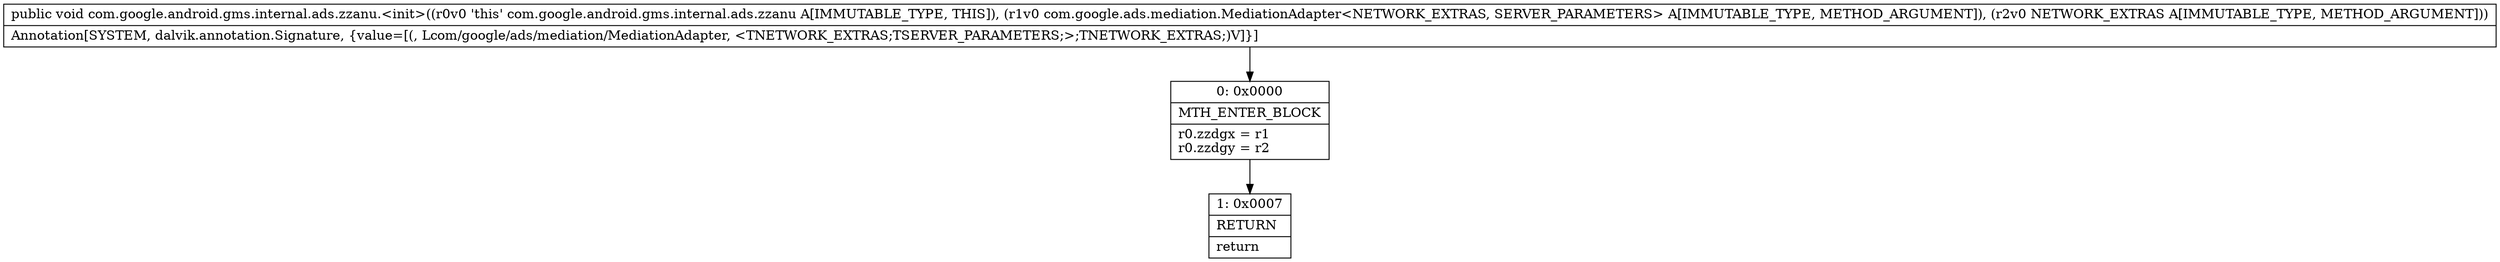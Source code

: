 digraph "CFG forcom.google.android.gms.internal.ads.zzanu.\<init\>(Lcom\/google\/ads\/mediation\/MediationAdapter;Lcom\/google\/ads\/mediation\/NetworkExtras;)V" {
Node_0 [shape=record,label="{0\:\ 0x0000|MTH_ENTER_BLOCK\l|r0.zzdgx = r1\lr0.zzdgy = r2\l}"];
Node_1 [shape=record,label="{1\:\ 0x0007|RETURN\l|return\l}"];
MethodNode[shape=record,label="{public void com.google.android.gms.internal.ads.zzanu.\<init\>((r0v0 'this' com.google.android.gms.internal.ads.zzanu A[IMMUTABLE_TYPE, THIS]), (r1v0 com.google.ads.mediation.MediationAdapter\<NETWORK_EXTRAS, SERVER_PARAMETERS\> A[IMMUTABLE_TYPE, METHOD_ARGUMENT]), (r2v0 NETWORK_EXTRAS A[IMMUTABLE_TYPE, METHOD_ARGUMENT]))  | Annotation[SYSTEM, dalvik.annotation.Signature, \{value=[(, Lcom\/google\/ads\/mediation\/MediationAdapter, \<TNETWORK_EXTRAS;TSERVER_PARAMETERS;\>;TNETWORK_EXTRAS;)V]\}]\l}"];
MethodNode -> Node_0;
Node_0 -> Node_1;
}

